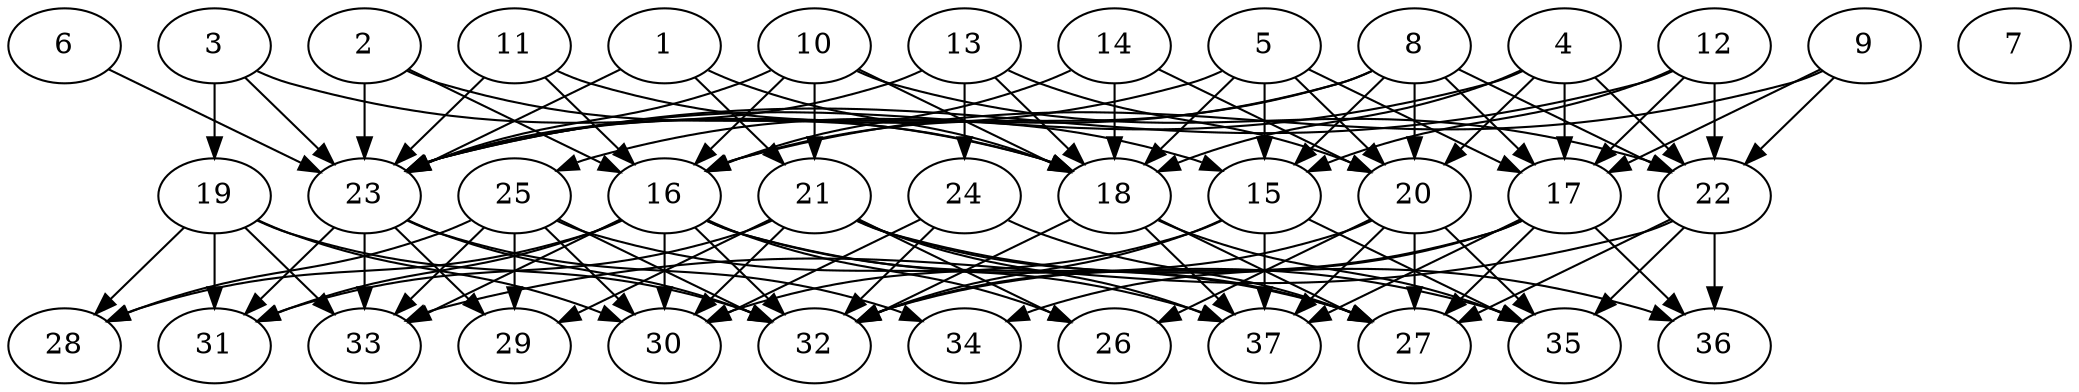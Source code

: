 // DAG (tier=3-complex, mode=compute, n=37, ccr=0.465, fat=0.762, density=0.779, regular=0.286, jump=0.225, mindata=1048576, maxdata=16777216)
// DAG automatically generated by daggen at Sun Aug 24 16:33:34 2025
// /home/ermia/Project/Environments/daggen/bin/daggen --dot --ccr 0.465 --fat 0.762 --regular 0.286 --density 0.779 --jump 0.225 --mindata 1048576 --maxdata 16777216 -n 37 
digraph G {
  1 [size="1470865215075001565184", alpha="0.06", expect_size="735432607537500782592"]
  1 -> 18 [size ="1034678056255488"]
  1 -> 21 [size ="1034678056255488"]
  1 -> 23 [size ="1034678056255488"]
  2 [size="827536780174285", alpha="0.16", expect_size="413768390087142"]
  2 -> 16 [size ="18899542212608"]
  2 -> 18 [size ="18899542212608"]
  2 -> 23 [size ="18899542212608"]
  3 [size="51882999463044816", alpha="0.20", expect_size="25941499731522408"]
  3 -> 18 [size ="1307785631367168"]
  3 -> 19 [size ="1307785631367168"]
  3 -> 23 [size ="1307785631367168"]
  4 [size="4599791739494469730304", alpha="0.10", expect_size="2299895869747234865152"]
  4 -> 17 [size ="2212663811637248"]
  4 -> 18 [size ="2212663811637248"]
  4 -> 20 [size ="2212663811637248"]
  4 -> 22 [size ="2212663811637248"]
  4 -> 23 [size ="2212663811637248"]
  5 [size="2933108878915389095936", alpha="0.06", expect_size="1466554439457694547968"]
  5 -> 15 [size ="1639238365872128"]
  5 -> 17 [size ="1639238365872128"]
  5 -> 18 [size ="1639238365872128"]
  5 -> 20 [size ="1639238365872128"]
  5 -> 23 [size ="1639238365872128"]
  6 [size="180599732664532992000", alpha="0.17", expect_size="90299866332266496000"]
  6 -> 23 [size ="255604241203200"]
  7 [size="3044005199538393448448", alpha="0.05", expect_size="1522002599769196724224"]
  8 [size="33285929404592884", alpha="0.11", expect_size="16642964702296442"]
  8 -> 15 [size ="1738978604613632"]
  8 -> 16 [size ="1738978604613632"]
  8 -> 17 [size ="1738978604613632"]
  8 -> 20 [size ="1738978604613632"]
  8 -> 22 [size ="1738978604613632"]
  8 -> 25 [size ="1738978604613632"]
  9 [size="1399347804926858231808", alpha="0.14", expect_size="699673902463429115904"]
  9 -> 16 [size ="1000861002104832"]
  9 -> 17 [size ="1000861002104832"]
  9 -> 22 [size ="1000861002104832"]
  10 [size="2753817825264014336", alpha="0.12", expect_size="1376908912632007168"]
  10 -> 16 [size ="1751319899537408"]
  10 -> 18 [size ="1751319899537408"]
  10 -> 21 [size ="1751319899537408"]
  10 -> 22 [size ="1751319899537408"]
  10 -> 23 [size ="1751319899537408"]
  11 [size="1902199139467264000", alpha="0.00", expect_size="951099569733632000"]
  11 -> 15 [size ="12281760972800"]
  11 -> 16 [size ="12281760972800"]
  11 -> 23 [size ="12281760972800"]
  12 [size="784549752399821696", alpha="0.05", expect_size="392274876199910848"]
  12 -> 15 [size ="425136004005888"]
  12 -> 17 [size ="425136004005888"]
  12 -> 22 [size ="425136004005888"]
  12 -> 23 [size ="425136004005888"]
  13 [size="1490018945194090561536", alpha="0.19", expect_size="745009472597045280768"]
  13 -> 18 [size ="1043641116131328"]
  13 -> 20 [size ="1043641116131328"]
  13 -> 23 [size ="1043641116131328"]
  13 -> 24 [size ="1043641116131328"]
  14 [size="4470180455168157417472", alpha="0.17", expect_size="2235090227584078708736"]
  14 -> 16 [size ="2170901026045952"]
  14 -> 18 [size ="2170901026045952"]
  14 -> 20 [size ="2170901026045952"]
  15 [size="1250538399429219328", alpha="0.07", expect_size="625269199714609664"]
  15 -> 30 [size ="622587595980800"]
  15 -> 32 [size ="622587595980800"]
  15 -> 35 [size ="622587595980800"]
  15 -> 37 [size ="622587595980800"]
  16 [size="4115012346760483840", alpha="0.10", expect_size="2057506173380241920"]
  16 -> 26 [size ="1603087953297408"]
  16 -> 27 [size ="1603087953297408"]
  16 -> 28 [size ="1603087953297408"]
  16 -> 30 [size ="1603087953297408"]
  16 -> 31 [size ="1603087953297408"]
  16 -> 32 [size ="1603087953297408"]
  16 -> 33 [size ="1603087953297408"]
  16 -> 35 [size ="1603087953297408"]
  17 [size="7341562395631812608", alpha="0.19", expect_size="3670781197815906304"]
  17 -> 27 [size ="30219155013632"]
  17 -> 32 [size ="30219155013632"]
  17 -> 34 [size ="30219155013632"]
  17 -> 36 [size ="30219155013632"]
  17 -> 37 [size ="30219155013632"]
  18 [size="5038599718045945", alpha="0.04", expect_size="2519299859022972"]
  18 -> 27 [size ="117650436915200"]
  18 -> 32 [size ="117650436915200"]
  18 -> 35 [size ="117650436915200"]
  18 -> 37 [size ="117650436915200"]
  19 [size="1793130203407224064", alpha="0.07", expect_size="896565101703612032"]
  19 -> 28 [size ="2156889165004800"]
  19 -> 30 [size ="2156889165004800"]
  19 -> 31 [size ="2156889165004800"]
  19 -> 32 [size ="2156889165004800"]
  19 -> 33 [size ="2156889165004800"]
  20 [size="2093630757272308154368", alpha="0.08", expect_size="1046815378636154077184"]
  20 -> 26 [size ="1309252404641792"]
  20 -> 27 [size ="1309252404641792"]
  20 -> 32 [size ="1309252404641792"]
  20 -> 35 [size ="1309252404641792"]
  20 -> 37 [size ="1309252404641792"]
  21 [size="774095773246321920", alpha="0.13", expect_size="387047886623160960"]
  21 -> 26 [size ="1053018741014528"]
  21 -> 27 [size ="1053018741014528"]
  21 -> 29 [size ="1053018741014528"]
  21 -> 30 [size ="1053018741014528"]
  21 -> 31 [size ="1053018741014528"]
  21 -> 36 [size ="1053018741014528"]
  21 -> 37 [size ="1053018741014528"]
  22 [size="2727296927502719", alpha="0.14", expect_size="1363648463751359"]
  22 -> 27 [size ="170095879913472"]
  22 -> 33 [size ="170095879913472"]
  22 -> 35 [size ="170095879913472"]
  22 -> 36 [size ="170095879913472"]
  23 [size="56856652448205344", alpha="0.12", expect_size="28428326224102672"]
  23 -> 29 [size ="1411574422044672"]
  23 -> 31 [size ="1411574422044672"]
  23 -> 32 [size ="1411574422044672"]
  23 -> 33 [size ="1411574422044672"]
  23 -> 34 [size ="1411574422044672"]
  24 [size="391164476431177613312", alpha="0.09", expect_size="195582238215588806656"]
  24 -> 27 [size ="427887492595712"]
  24 -> 30 [size ="427887492595712"]
  24 -> 32 [size ="427887492595712"]
  25 [size="1208225276070609152", alpha="0.18", expect_size="604112638035304576"]
  25 -> 28 [size ="1188909232947200"]
  25 -> 29 [size ="1188909232947200"]
  25 -> 30 [size ="1188909232947200"]
  25 -> 32 [size ="1188909232947200"]
  25 -> 33 [size ="1188909232947200"]
  25 -> 37 [size ="1188909232947200"]
  26 [size="103830019771230688", alpha="0.17", expect_size="51915009885615344"]
  27 [size="56764015648425712", alpha="0.17", expect_size="28382007824212856"]
  28 [size="5207568745859567616", alpha="0.12", expect_size="2603784372929783808"]
  29 [size="89931578083419920", alpha="0.04", expect_size="44965789041709960"]
  30 [size="65472217852548216", alpha="0.11", expect_size="32736108926274108"]
  31 [size="2130903603259277", alpha="0.14", expect_size="1065451801629638"]
  32 [size="4440237027818601447424", alpha="0.14", expect_size="2220118513909300723712"]
  33 [size="22619812748400000", alpha="0.07", expect_size="11309906374200000"]
  34 [size="25889632676358336", alpha="0.12", expect_size="12944816338179168"]
  35 [size="3671924637828019912704", alpha="0.17", expect_size="1835962318914009956352"]
  36 [size="8296110824531182", alpha="0.04", expect_size="4148055412265591"]
  37 [size="12911087008662700", alpha="0.01", expect_size="6455543504331350"]
}